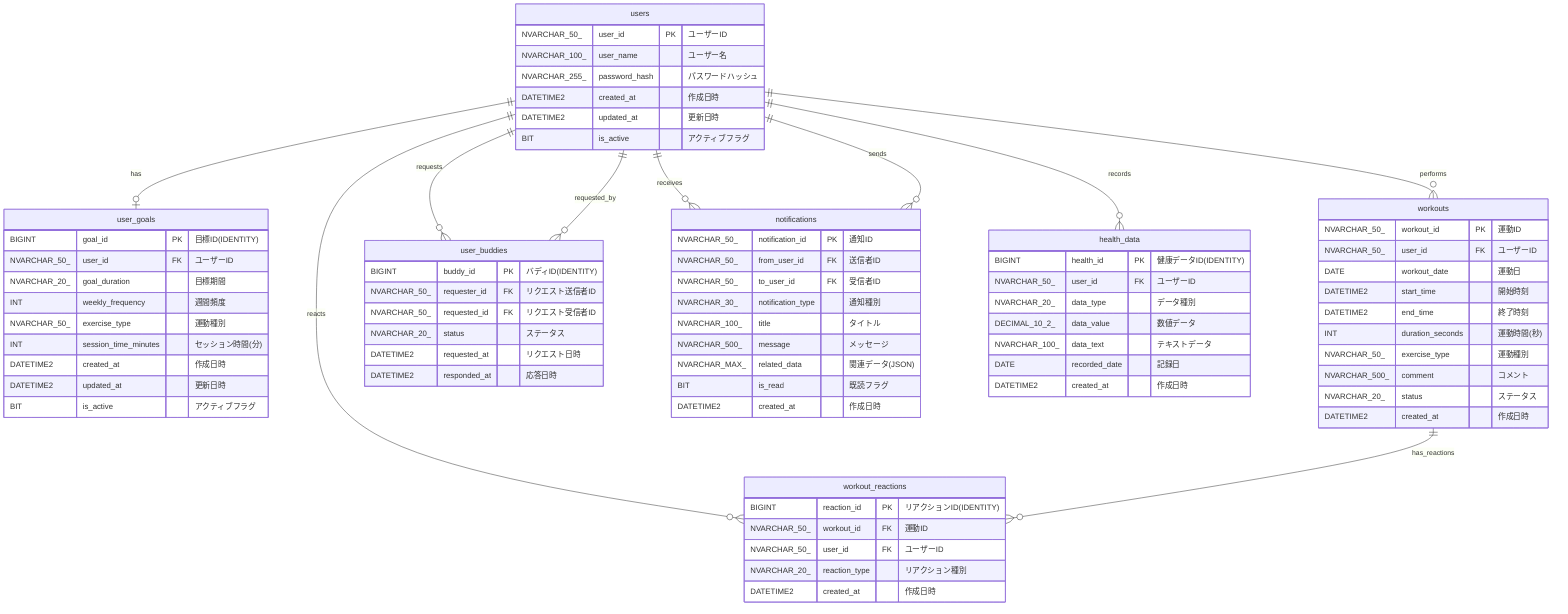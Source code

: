 erDiagram
    %% ユーザーテーブル
    users {
        NVARCHAR_50_ user_id PK "ユーザーID"
        NVARCHAR_100_ user_name "ユーザー名"
        NVARCHAR_255_ password_hash "パスワードハッシュ"
        DATETIME2 created_at "作成日時"
        DATETIME2 updated_at "更新日時"
        BIT is_active "アクティブフラグ"
    }
    
    %% ユーザー目標テーブル
    user_goals {
        BIGINT goal_id PK "目標ID(IDENTITY)"
        NVARCHAR_50_ user_id FK "ユーザーID"
        NVARCHAR_20_ goal_duration "目標期間"
        INT weekly_frequency "週間頻度"
        NVARCHAR_50_ exercise_type "運動種別"
        INT session_time_minutes "セッション時間(分)"
        DATETIME2 created_at "作成日時"
        DATETIME2 updated_at "更新日時"
        BIT is_active "アクティブフラグ"
    }
    
    %% 運動記録テーブル
    workouts {
        NVARCHAR_50_ workout_id PK "運動ID"
        NVARCHAR_50_ user_id FK "ユーザーID"
        DATE workout_date "運動日"
        DATETIME2 start_time "開始時刻"
        DATETIME2 end_time "終了時刻"
        INT duration_seconds "運動時間(秒)"
        NVARCHAR_50_ exercise_type "運動種別"
        NVARCHAR_500_ comment "コメント"
        NVARCHAR_20_ status "ステータス"
        DATETIME2 created_at "作成日時"
    }
    
    %% バディ関係テーブル
    user_buddies {
        BIGINT buddy_id PK "バディID(IDENTITY)"
        NVARCHAR_50_ requester_id FK "リクエスト送信者ID"
        NVARCHAR_50_ requested_id FK "リクエスト受信者ID"
        NVARCHAR_20_ status "ステータス"
        DATETIME2 requested_at "リクエスト日時"
        DATETIME2 responded_at "応答日時"
    }
    
    %% 通知テーブル
    notifications {
        NVARCHAR_50_ notification_id PK "通知ID"
        NVARCHAR_50_ from_user_id FK "送信者ID"
        NVARCHAR_50_ to_user_id FK "受信者ID"
        NVARCHAR_30_ notification_type "通知種別"
        NVARCHAR_100_ title "タイトル"
        NVARCHAR_500_ message "メッセージ"
        NVARCHAR_MAX_ related_data "関連データ(JSON)"
        BIT is_read "既読フラグ"
        DATETIME2 created_at "作成日時"
    }
    
    %% 健康データテーブル
    health_data {
        BIGINT health_id PK "健康データID(IDENTITY)"
        NVARCHAR_50_ user_id FK "ユーザーID"
        NVARCHAR_20_ data_type "データ種別"
        DECIMAL_10_2_ data_value "数値データ"
        NVARCHAR_100_ data_text "テキストデータ"
        DATE recorded_date "記録日"
        DATETIME2 created_at "作成日時"
    }
    
    %% 運動リアクションテーブル
    workout_reactions {
        BIGINT reaction_id PK "リアクションID(IDENTITY)"
        NVARCHAR_50_ workout_id FK "運動ID"
        NVARCHAR_50_ user_id FK "ユーザーID"
        NVARCHAR_20_ reaction_type "リアクション種別"
        DATETIME2 created_at "作成日時"
    }
    
    %% リレーション定義
    users ||--o| user_goals : "has"
    users ||--o{ workouts : "performs"
    users ||--o{ health_data : "records"
    users ||--o{ notifications : "receives"
    users ||--o{ notifications : "sends"
    users ||--o{ user_buddies : "requests"
    users ||--o{ user_buddies : "requested_by"
    users ||--o{ workout_reactions : "reacts"
    workouts ||--o{ workout_reactions : "has_reactions"